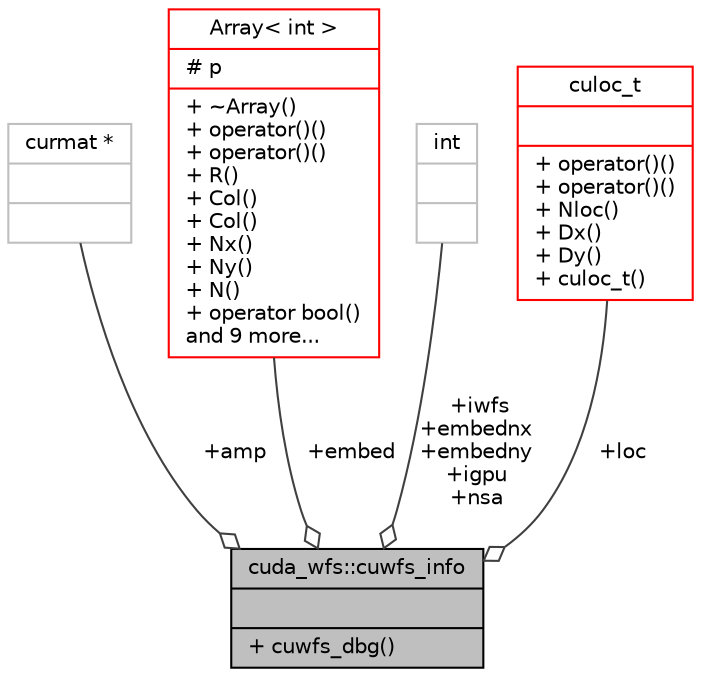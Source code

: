 digraph "cuda_wfs::cuwfs_info"
{
 // INTERACTIVE_SVG=YES
  bgcolor="transparent";
  edge [fontname="Helvetica",fontsize="10",labelfontname="Helvetica",labelfontsize="10"];
  node [fontname="Helvetica",fontsize="10",shape=record];
  Node1 [label="{cuda_wfs::cuwfs_info\n||+ cuwfs_dbg()\l}",height=0.2,width=0.4,color="black", fillcolor="grey75", style="filled", fontcolor="black"];
  Node2 -> Node1 [color="grey25",fontsize="10",style="solid",label=" +amp" ,arrowhead="odiamond",fontname="Helvetica"];
  Node2 [label="{curmat *\n||}",height=0.2,width=0.4,color="grey75"];
  Node3 -> Node1 [color="grey25",fontsize="10",style="solid",label=" +embed" ,arrowhead="odiamond",fontname="Helvetica"];
  Node3 [label="{Array\< int \>\n|# p\l|+ ~Array()\l+ operator()()\l+ operator()()\l+ R()\l+ Col()\l+ Col()\l+ Nx()\l+ Ny()\l+ N()\l+ operator bool()\land 9 more...\l}",height=0.2,width=0.4,color="red",URL="$class_array.html"];
  Node5 -> Node1 [color="grey25",fontsize="10",style="solid",label=" +iwfs\n+embednx\n+embedny\n+igpu\n+nsa" ,arrowhead="odiamond",fontname="Helvetica"];
  Node5 [label="{int\n||}",height=0.2,width=0.4,color="grey75"];
  Node11 -> Node1 [color="grey25",fontsize="10",style="solid",label=" +loc" ,arrowhead="odiamond",fontname="Helvetica"];
  Node11 [label="{culoc_t\n||+ operator()()\l+ operator()()\l+ Nloc()\l+ Dx()\l+ Dy()\l+ culoc_t()\l}",height=0.2,width=0.4,color="red",URL="$classculoc__t.html"];
}
